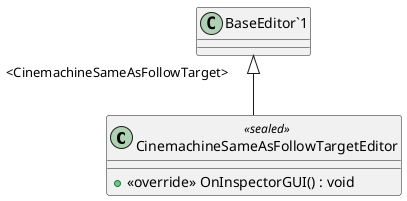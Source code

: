 @startuml
class CinemachineSameAsFollowTargetEditor <<sealed>> {
    + <<override>> OnInspectorGUI() : void
}
"BaseEditor`1" "<CinemachineSameAsFollowTarget>" <|-- CinemachineSameAsFollowTargetEditor
@enduml

